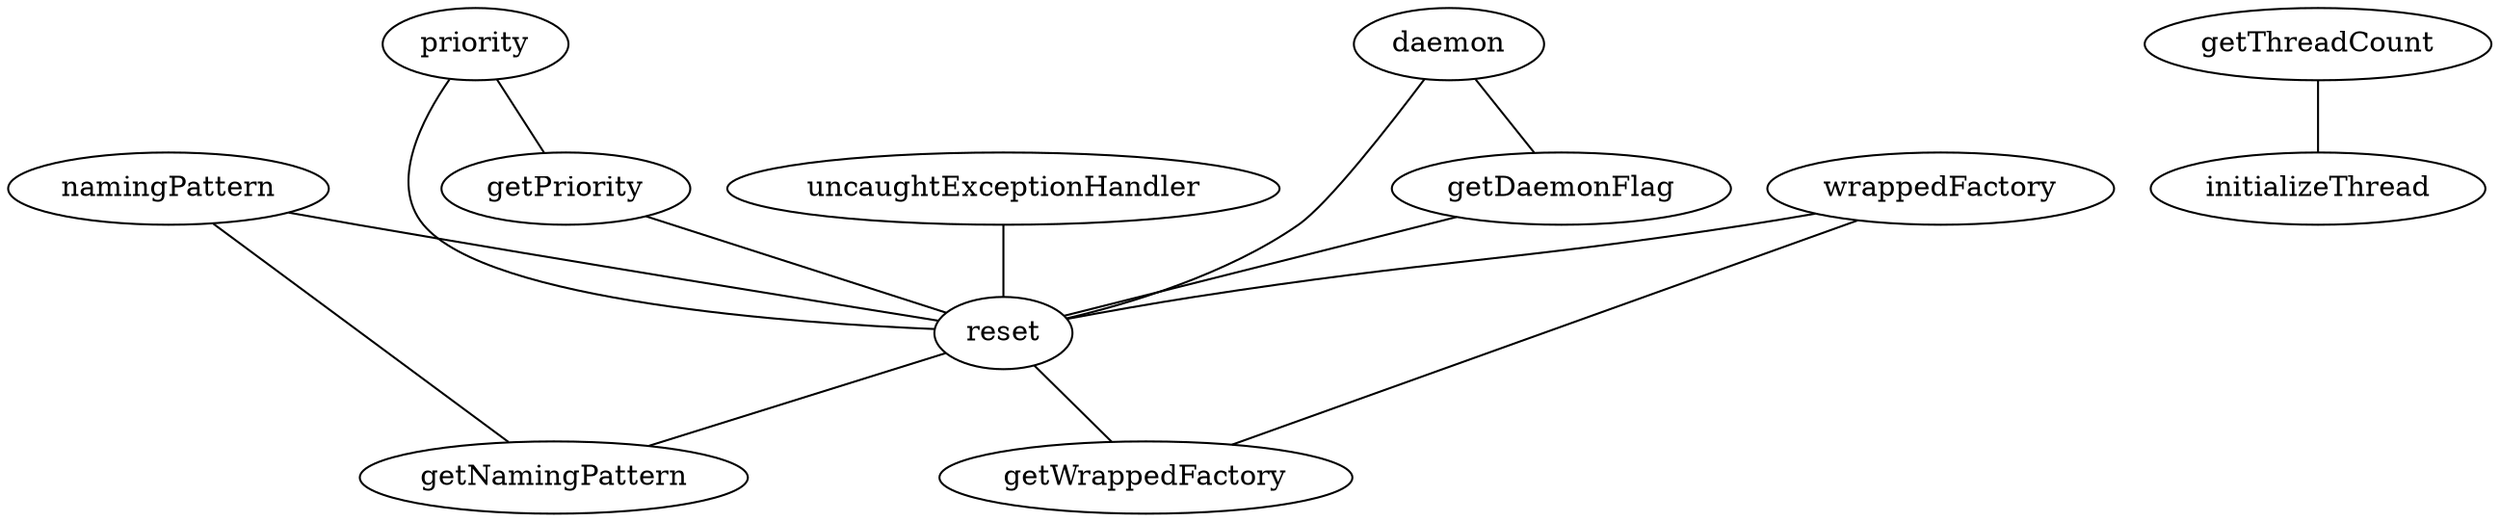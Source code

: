 strict graph ip_map {
namingPattern--reset;
namingPattern--getNamingPattern;
priority--getPriority;
priority--reset;
getThreadCount--initializeThread;
uncaughtExceptionHandler--reset;
wrappedFactory--reset;
wrappedFactory--getWrappedFactory;
daemon--getDaemonFlag;
daemon--reset;
getDaemonFlag--reset;
getPriority--reset;
reset--getWrappedFactory;
reset--getNamingPattern;
}